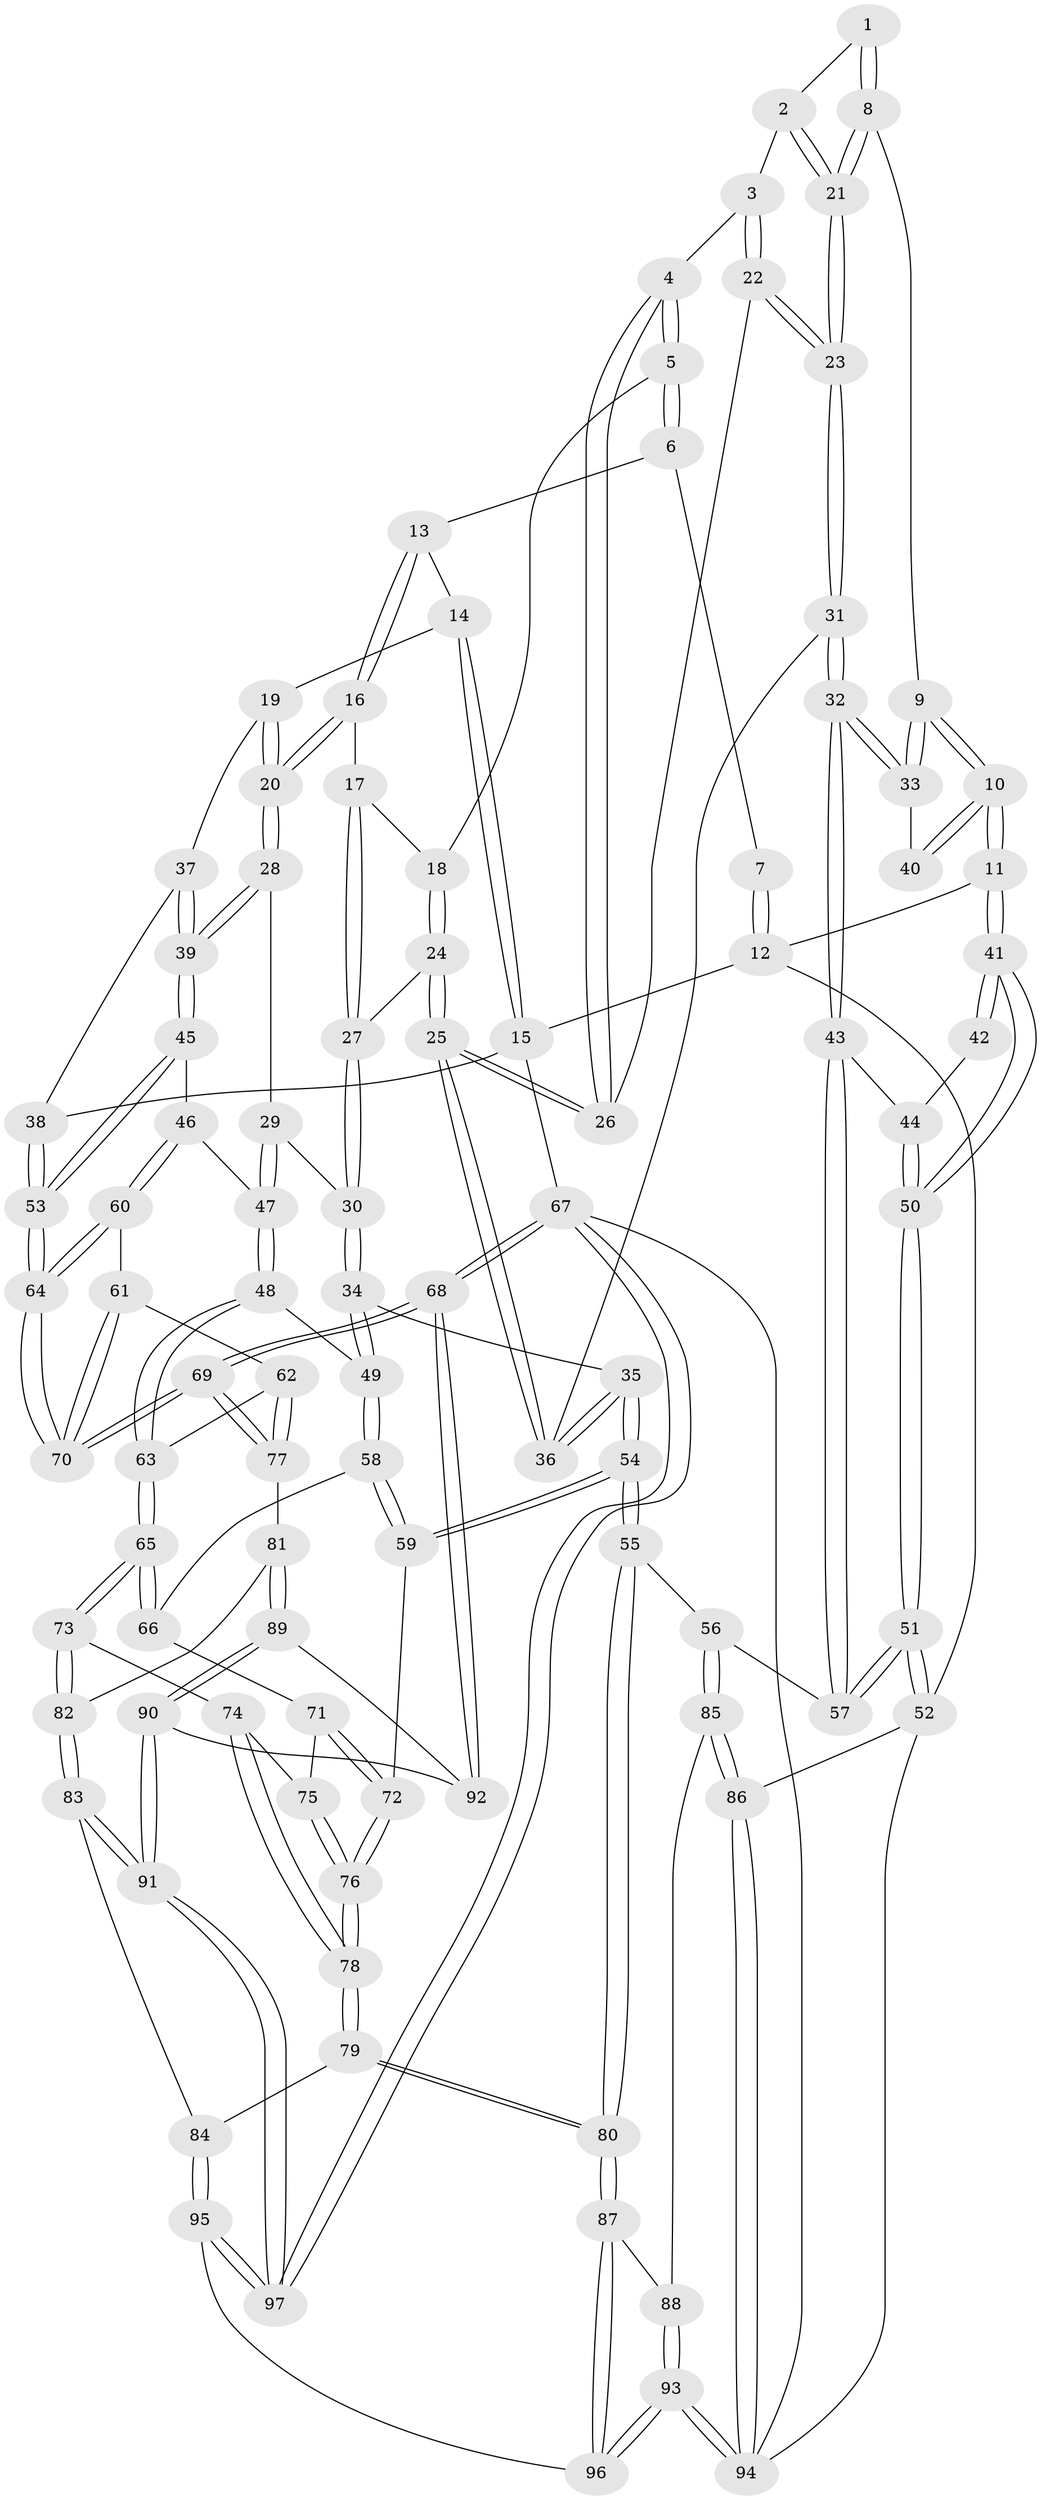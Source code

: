 // coarse degree distribution, {3: 0.3, 4: 0.3, 5: 0.23333333333333334, 6: 0.06666666666666667, 2: 0.1}
// Generated by graph-tools (version 1.1) at 2025/38/03/04/25 23:38:28]
// undirected, 97 vertices, 239 edges
graph export_dot {
  node [color=gray90,style=filled];
  1 [pos="+0.3373803288453681+0.06447864643874256"];
  2 [pos="+0.3419407515832215+0.10413361527065094"];
  3 [pos="+0.3520367288316223+0.12058549401290058"];
  4 [pos="+0.4189303313000538+0.17957199043940464"];
  5 [pos="+0.4710208300530638+0.10242671154207968"];
  6 [pos="+0.5522751803272474+0"];
  7 [pos="+0.3060303440164902+0"];
  8 [pos="+0.22899481423862553+0.18071714783351658"];
  9 [pos="+0.17705247601732796+0.14724509322252155"];
  10 [pos="+0+0"];
  11 [pos="+0+0"];
  12 [pos="+0+0"];
  13 [pos="+0.6063670727659223+0"];
  14 [pos="+0.8421987194803526+0"];
  15 [pos="+1+0"];
  16 [pos="+0.6848939551983863+0.08903661267917189"];
  17 [pos="+0.577163190934415+0.17330471295165145"];
  18 [pos="+0.5143491666871597+0.16441581618336298"];
  19 [pos="+0.8512708323414496+0.16464731546675493"];
  20 [pos="+0.7494630224542421+0.1778350859255959"];
  21 [pos="+0.2421108978251044+0.18919388994409925"];
  22 [pos="+0.29678237114929484+0.23225402653190733"];
  23 [pos="+0.2824252772343535+0.23743714349207642"];
  24 [pos="+0.4832543809986803+0.22389889812529637"];
  25 [pos="+0.4359816369346629+0.23392565496952375"];
  26 [pos="+0.4188483206663893+0.21265223231226968"];
  27 [pos="+0.5418581232734003+0.22846480677005426"];
  28 [pos="+0.7439770200259957+0.20622095810522978"];
  29 [pos="+0.7023892560101949+0.27077511139430105"];
  30 [pos="+0.6018451389519098+0.3412907084120487"];
  31 [pos="+0.2652626523882158+0.3867671733408346"];
  32 [pos="+0.2372865800582015+0.4076278933972484"];
  33 [pos="+0.17184461679973448+0.3187296890679278"];
  34 [pos="+0.5642527894649403+0.399724123884927"];
  35 [pos="+0.4699264838597969+0.3974705193575244"];
  36 [pos="+0.4436884113374123+0.380128494379411"];
  37 [pos="+0.9244550788141636+0.1564274271491962"];
  38 [pos="+1+0"];
  39 [pos="+0.8964898868349515+0.40158868040840506"];
  40 [pos="+0.12569083296071196+0.2886232287927605"];
  41 [pos="+0+0.13716849310529203"];
  42 [pos="+0.08020925279243656+0.328614439895909"];
  43 [pos="+0.21686627466081712+0.44018157364113414"];
  44 [pos="+0.11569330293715588+0.3924351182384154"];
  45 [pos="+0.8988614477692439+0.4072894114349431"];
  46 [pos="+0.8734979325708149+0.4467558552950672"];
  47 [pos="+0.7820288630440252+0.45942891661877744"];
  48 [pos="+0.7322826717888559+0.4924201099927093"];
  49 [pos="+0.6263263413635348+0.4877333012925718"];
  50 [pos="+0+0.3706503152324604"];
  51 [pos="+0+0.5655430838716874"];
  52 [pos="+0+0.7946705661827742"];
  53 [pos="+1+0.31378465455553317"];
  54 [pos="+0.3995522434247862+0.6495904217198579"];
  55 [pos="+0.35498768900750827+0.6773829532047474"];
  56 [pos="+0.22840685567964078+0.6260778772030987"];
  57 [pos="+0.1910612178610822+0.5727798645882722"];
  58 [pos="+0.6189559765751251+0.5094122732062834"];
  59 [pos="+0.47066747410335164+0.6425975652181461"];
  60 [pos="+0.9048567122123662+0.5252384500435969"];
  61 [pos="+0.9060840277598784+0.6046123639110383"];
  62 [pos="+0.8964592274449941+0.618598881152292"];
  63 [pos="+0.7812386812734022+0.6693541972586724"];
  64 [pos="+1+0.5104767567243105"];
  65 [pos="+0.7804789792897124+0.6704905636916848"];
  66 [pos="+0.6379127287152945+0.5882900791528584"];
  67 [pos="+1+1"];
  68 [pos="+1+1"];
  69 [pos="+1+0.7815186910618855"];
  70 [pos="+1+0.6463590130340423"];
  71 [pos="+0.6232976205196811+0.6504795132008263"];
  72 [pos="+0.5391852406203007+0.6732542240093775"];
  73 [pos="+0.7756363987317269+0.6831102805375724"];
  74 [pos="+0.7183560565246935+0.6964805273454528"];
  75 [pos="+0.6438906189816966+0.6705388443817061"];
  76 [pos="+0.5963901264232402+0.7635761857221681"];
  77 [pos="+0.9587975325065361+0.7473342716607558"];
  78 [pos="+0.6090549688068917+0.8052017075946594"];
  79 [pos="+0.6050266424560935+0.8328600412825322"];
  80 [pos="+0.40800024469863305+0.8870862786333874"];
  81 [pos="+0.8842413358444903+0.8045816112486145"];
  82 [pos="+0.7988350728284312+0.7640003887273884"];
  83 [pos="+0.7120167754887698+0.88119201353157"];
  84 [pos="+0.672951820964297+0.8788921921139383"];
  85 [pos="+0.11886678330563724+0.8066173822196269"];
  86 [pos="+0.01019764810979469+0.8275600448967686"];
  87 [pos="+0.3902682940581466+0.9379094997574149"];
  88 [pos="+0.12227459132566891+0.8115935035864247"];
  89 [pos="+0.8860532033421485+0.8122016816977434"];
  90 [pos="+0.8134234317917632+0.9510745201671912"];
  91 [pos="+0.7994474882742889+0.9705495589805844"];
  92 [pos="+0.940399743646827+0.8765104033013947"];
  93 [pos="+0.23601726886773905+1"];
  94 [pos="+0.20816943326455511+1"];
  95 [pos="+0.5423796990508111+1"];
  96 [pos="+0.3573854721687728+1"];
  97 [pos="+0.9180832698231003+1"];
  1 -- 2;
  1 -- 8;
  1 -- 8;
  2 -- 3;
  2 -- 21;
  2 -- 21;
  3 -- 4;
  3 -- 22;
  3 -- 22;
  4 -- 5;
  4 -- 5;
  4 -- 26;
  4 -- 26;
  5 -- 6;
  5 -- 6;
  5 -- 18;
  6 -- 7;
  6 -- 13;
  7 -- 12;
  7 -- 12;
  8 -- 9;
  8 -- 21;
  8 -- 21;
  9 -- 10;
  9 -- 10;
  9 -- 33;
  9 -- 33;
  10 -- 11;
  10 -- 11;
  10 -- 40;
  10 -- 40;
  11 -- 12;
  11 -- 41;
  11 -- 41;
  12 -- 15;
  12 -- 52;
  13 -- 14;
  13 -- 16;
  13 -- 16;
  14 -- 15;
  14 -- 15;
  14 -- 19;
  15 -- 38;
  15 -- 67;
  16 -- 17;
  16 -- 20;
  16 -- 20;
  17 -- 18;
  17 -- 27;
  17 -- 27;
  18 -- 24;
  18 -- 24;
  19 -- 20;
  19 -- 20;
  19 -- 37;
  20 -- 28;
  20 -- 28;
  21 -- 23;
  21 -- 23;
  22 -- 23;
  22 -- 23;
  22 -- 26;
  23 -- 31;
  23 -- 31;
  24 -- 25;
  24 -- 25;
  24 -- 27;
  25 -- 26;
  25 -- 26;
  25 -- 36;
  25 -- 36;
  27 -- 30;
  27 -- 30;
  28 -- 29;
  28 -- 39;
  28 -- 39;
  29 -- 30;
  29 -- 47;
  29 -- 47;
  30 -- 34;
  30 -- 34;
  31 -- 32;
  31 -- 32;
  31 -- 36;
  32 -- 33;
  32 -- 33;
  32 -- 43;
  32 -- 43;
  33 -- 40;
  34 -- 35;
  34 -- 49;
  34 -- 49;
  35 -- 36;
  35 -- 36;
  35 -- 54;
  35 -- 54;
  37 -- 38;
  37 -- 39;
  37 -- 39;
  38 -- 53;
  38 -- 53;
  39 -- 45;
  39 -- 45;
  41 -- 42;
  41 -- 42;
  41 -- 50;
  41 -- 50;
  42 -- 44;
  43 -- 44;
  43 -- 57;
  43 -- 57;
  44 -- 50;
  44 -- 50;
  45 -- 46;
  45 -- 53;
  45 -- 53;
  46 -- 47;
  46 -- 60;
  46 -- 60;
  47 -- 48;
  47 -- 48;
  48 -- 49;
  48 -- 63;
  48 -- 63;
  49 -- 58;
  49 -- 58;
  50 -- 51;
  50 -- 51;
  51 -- 52;
  51 -- 52;
  51 -- 57;
  51 -- 57;
  52 -- 86;
  52 -- 94;
  53 -- 64;
  53 -- 64;
  54 -- 55;
  54 -- 55;
  54 -- 59;
  54 -- 59;
  55 -- 56;
  55 -- 80;
  55 -- 80;
  56 -- 57;
  56 -- 85;
  56 -- 85;
  58 -- 59;
  58 -- 59;
  58 -- 66;
  59 -- 72;
  60 -- 61;
  60 -- 64;
  60 -- 64;
  61 -- 62;
  61 -- 70;
  61 -- 70;
  62 -- 63;
  62 -- 77;
  62 -- 77;
  63 -- 65;
  63 -- 65;
  64 -- 70;
  64 -- 70;
  65 -- 66;
  65 -- 66;
  65 -- 73;
  65 -- 73;
  66 -- 71;
  67 -- 68;
  67 -- 68;
  67 -- 97;
  67 -- 97;
  67 -- 94;
  68 -- 69;
  68 -- 69;
  68 -- 92;
  68 -- 92;
  69 -- 70;
  69 -- 70;
  69 -- 77;
  69 -- 77;
  71 -- 72;
  71 -- 72;
  71 -- 75;
  72 -- 76;
  72 -- 76;
  73 -- 74;
  73 -- 82;
  73 -- 82;
  74 -- 75;
  74 -- 78;
  74 -- 78;
  75 -- 76;
  75 -- 76;
  76 -- 78;
  76 -- 78;
  77 -- 81;
  78 -- 79;
  78 -- 79;
  79 -- 80;
  79 -- 80;
  79 -- 84;
  80 -- 87;
  80 -- 87;
  81 -- 82;
  81 -- 89;
  81 -- 89;
  82 -- 83;
  82 -- 83;
  83 -- 84;
  83 -- 91;
  83 -- 91;
  84 -- 95;
  84 -- 95;
  85 -- 86;
  85 -- 86;
  85 -- 88;
  86 -- 94;
  86 -- 94;
  87 -- 88;
  87 -- 96;
  87 -- 96;
  88 -- 93;
  88 -- 93;
  89 -- 90;
  89 -- 90;
  89 -- 92;
  90 -- 91;
  90 -- 91;
  90 -- 92;
  91 -- 97;
  91 -- 97;
  93 -- 94;
  93 -- 94;
  93 -- 96;
  93 -- 96;
  95 -- 96;
  95 -- 97;
  95 -- 97;
}
